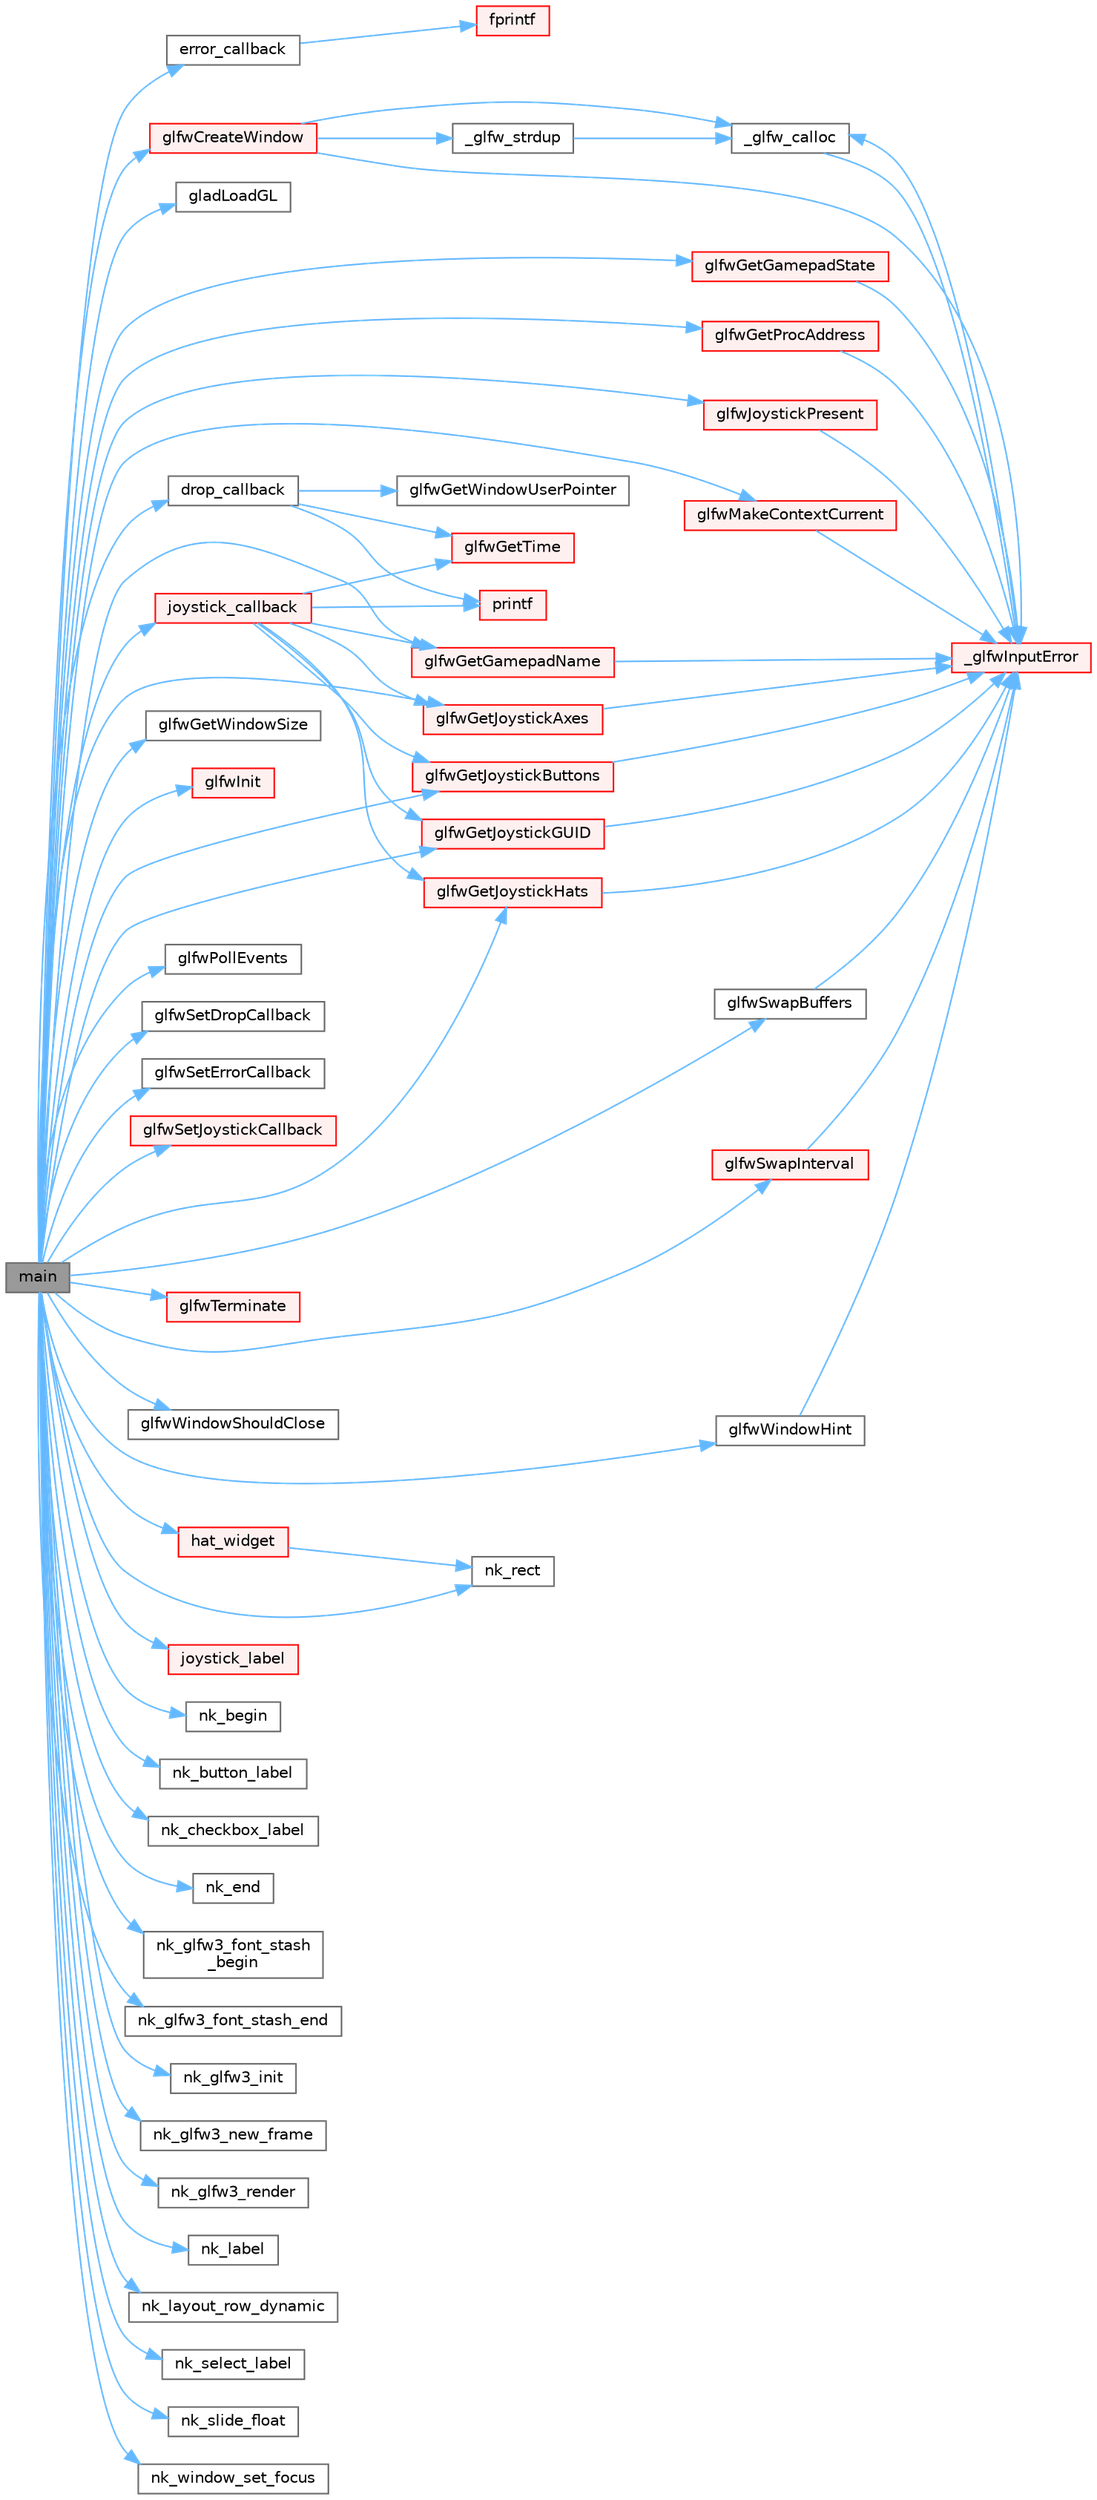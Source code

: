 digraph "main"
{
 // LATEX_PDF_SIZE
  bgcolor="transparent";
  edge [fontname=Helvetica,fontsize=10,labelfontname=Helvetica,labelfontsize=10];
  node [fontname=Helvetica,fontsize=10,shape=box,height=0.2,width=0.4];
  rankdir="LR";
  Node1 [id="Node000001",label="main",height=0.2,width=0.4,color="gray40", fillcolor="grey60", style="filled", fontcolor="black",tooltip=" "];
  Node1 -> Node2 [id="edge1_Node000001_Node000002",color="steelblue1",style="solid",tooltip=" "];
  Node2 [id="Node000002",label="drop_callback",height=0.2,width=0.4,color="grey40", fillcolor="white", style="filled",URL="$events_8c.html#a0cd16c0b6c8293a259a51841ee800c70",tooltip=" "];
  Node2 -> Node3 [id="edge2_Node000002_Node000003",color="steelblue1",style="solid",tooltip=" "];
  Node3 [id="Node000003",label="glfwGetTime",height=0.2,width=0.4,color="red", fillcolor="#FFF0F0", style="filled",URL="$group__input.html#ga03d4a1039b8662c71eeb40beea8cb622",tooltip="Returns the GLFW time."];
  Node2 -> Node6 [id="edge3_Node000002_Node000006",color="steelblue1",style="solid",tooltip=" "];
  Node6 [id="Node000006",label="glfwGetWindowUserPointer",height=0.2,width=0.4,color="grey40", fillcolor="white", style="filled",URL="$group__window.html#gad07c1ae8809c4f47e55ad8cc3f60e794",tooltip="Returns the user pointer of the specified window."];
  Node2 -> Node7 [id="edge4_Node000002_Node000007",color="steelblue1",style="solid",tooltip=" "];
  Node7 [id="Node000007",label="printf",height=0.2,width=0.4,color="red", fillcolor="#FFF0F0", style="filled",URL="$printf_8h.html#aee3ed3a831f25f07e7be3919fff2203a",tooltip=" "];
  Node1 -> Node39 [id="edge5_Node000001_Node000039",color="steelblue1",style="solid",tooltip=" "];
  Node39 [id="Node000039",label="error_callback",height=0.2,width=0.4,color="grey40", fillcolor="white", style="filled",URL="$heightmap_8c.html#a6e6d1771a9242858811be0a3569838fa",tooltip=" "];
  Node39 -> Node40 [id="edge6_Node000039_Node000040",color="steelblue1",style="solid",tooltip=" "];
  Node40 [id="Node000040",label="fprintf",height=0.2,width=0.4,color="red", fillcolor="#FFF0F0", style="filled",URL="$printf_8h.html#a9f315126362cae9675de1642105e631e",tooltip=" "];
  Node1 -> Node42 [id="edge7_Node000001_Node000042",color="steelblue1",style="solid",tooltip=" "];
  Node42 [id="Node000042",label="gladLoadGL",height=0.2,width=0.4,color="grey40", fillcolor="white", style="filled",URL="$gl_8h.html#a7994567e82772589f6e507f74300bac0",tooltip=" "];
  Node1 -> Node43 [id="edge8_Node000001_Node000043",color="steelblue1",style="solid",tooltip=" "];
  Node43 [id="Node000043",label="glfwCreateWindow",height=0.2,width=0.4,color="red", fillcolor="#FFF0F0", style="filled",URL="$group__window.html#gaaccd00fafe81e2db94e8cdf55721e055",tooltip="Creates a window and its associated context."];
  Node43 -> Node44 [id="edge9_Node000043_Node000044",color="steelblue1",style="solid",tooltip=" "];
  Node44 [id="Node000044",label="_glfw_calloc",height=0.2,width=0.4,color="grey40", fillcolor="white", style="filled",URL="$glfw_2src_2init_8c.html#a88a6e01ef5c1245a6d2a5e62b02e5678",tooltip=" "];
  Node44 -> Node45 [id="edge10_Node000044_Node000045",color="steelblue1",style="solid",tooltip=" "];
  Node45 [id="Node000045",label="_glfwInputError",height=0.2,width=0.4,color="red", fillcolor="#FFF0F0", style="filled",URL="$glfw_2src_2init_8c.html#a3287b282ec57a4a89127ae51f49f10f5",tooltip=" "];
  Node45 -> Node44 [id="edge11_Node000045_Node000044",color="steelblue1",style="solid",tooltip=" "];
  Node43 -> Node50 [id="edge12_Node000043_Node000050",color="steelblue1",style="solid",tooltip=" "];
  Node50 [id="Node000050",label="_glfw_strdup",height=0.2,width=0.4,color="grey40", fillcolor="white", style="filled",URL="$glfw_2src_2init_8c.html#af725e1f466a710a1fc590ff3726f1151",tooltip=" "];
  Node50 -> Node44 [id="edge13_Node000050_Node000044",color="steelblue1",style="solid",tooltip=" "];
  Node43 -> Node45 [id="edge14_Node000043_Node000045",color="steelblue1",style="solid",tooltip=" "];
  Node1 -> Node55 [id="edge15_Node000001_Node000055",color="steelblue1",style="solid",tooltip=" "];
  Node55 [id="Node000055",label="glfwGetGamepadName",height=0.2,width=0.4,color="red", fillcolor="#FFF0F0", style="filled",URL="$group__input.html#gab7a03c6ca8aa55a52b750d862d106ffe",tooltip="Returns the human-readable gamepad name for the specified joystick."];
  Node55 -> Node45 [id="edge16_Node000055_Node000045",color="steelblue1",style="solid",tooltip=" "];
  Node1 -> Node57 [id="edge17_Node000001_Node000057",color="steelblue1",style="solid",tooltip=" "];
  Node57 [id="Node000057",label="glfwGetGamepadState",height=0.2,width=0.4,color="red", fillcolor="#FFF0F0", style="filled",URL="$group__input.html#ga6e138d3b0761546f5a12546f367501d6",tooltip="Retrieves the state of the specified joystick remapped as a gamepad."];
  Node57 -> Node45 [id="edge18_Node000057_Node000045",color="steelblue1",style="solid",tooltip=" "];
  Node1 -> Node58 [id="edge19_Node000001_Node000058",color="steelblue1",style="solid",tooltip=" "];
  Node58 [id="Node000058",label="glfwGetJoystickAxes",height=0.2,width=0.4,color="red", fillcolor="#FFF0F0", style="filled",URL="$group__input.html#gacd46b9f8d9d12dc50e45d7fe0ad32b23",tooltip="Returns the values of all axes of the specified joystick."];
  Node58 -> Node45 [id="edge20_Node000058_Node000045",color="steelblue1",style="solid",tooltip=" "];
  Node1 -> Node59 [id="edge21_Node000001_Node000059",color="steelblue1",style="solid",tooltip=" "];
  Node59 [id="Node000059",label="glfwGetJoystickButtons",height=0.2,width=0.4,color="red", fillcolor="#FFF0F0", style="filled",URL="$group__input.html#ga91cdcb462a3e17c647a55496eff7d0ee",tooltip="Returns the state of all buttons of the specified joystick."];
  Node59 -> Node45 [id="edge22_Node000059_Node000045",color="steelblue1",style="solid",tooltip=" "];
  Node1 -> Node60 [id="edge23_Node000001_Node000060",color="steelblue1",style="solid",tooltip=" "];
  Node60 [id="Node000060",label="glfwGetJoystickGUID",height=0.2,width=0.4,color="red", fillcolor="#FFF0F0", style="filled",URL="$group__input.html#ga2c6a8b6e27cb8a8be7a0d020d9fd051c",tooltip="Returns the SDL compatible GUID of the specified joystick."];
  Node60 -> Node45 [id="edge24_Node000060_Node000045",color="steelblue1",style="solid",tooltip=" "];
  Node1 -> Node61 [id="edge25_Node000001_Node000061",color="steelblue1",style="solid",tooltip=" "];
  Node61 [id="Node000061",label="glfwGetJoystickHats",height=0.2,width=0.4,color="red", fillcolor="#FFF0F0", style="filled",URL="$group__input.html#gaf0f00897c4d010af7bd1aea1f6193e6f",tooltip="Returns the state of all hats of the specified joystick."];
  Node61 -> Node45 [id="edge26_Node000061_Node000045",color="steelblue1",style="solid",tooltip=" "];
  Node1 -> Node62 [id="edge27_Node000001_Node000062",color="steelblue1",style="solid",tooltip=" "];
  Node62 [id="Node000062",label="glfwGetProcAddress",height=0.2,width=0.4,color="red", fillcolor="#FFF0F0", style="filled",URL="$group__context.html#ga0e8af175218929615c16e74938c10f2a",tooltip="Returns the address of the specified function for the current context."];
  Node62 -> Node45 [id="edge28_Node000062_Node000045",color="steelblue1",style="solid",tooltip=" "];
  Node1 -> Node63 [id="edge29_Node000001_Node000063",color="steelblue1",style="solid",tooltip=" "];
  Node63 [id="Node000063",label="glfwGetWindowSize",height=0.2,width=0.4,color="grey40", fillcolor="white", style="filled",URL="$group__window.html#ga7feb769ebb3f3d21579b5a3fb07be76e",tooltip="Retrieves the size of the content area of the specified window."];
  Node1 -> Node64 [id="edge30_Node000001_Node000064",color="steelblue1",style="solid",tooltip=" "];
  Node64 [id="Node000064",label="glfwInit",height=0.2,width=0.4,color="red", fillcolor="#FFF0F0", style="filled",URL="$group__init.html#gab41771f0215a2e0afb4cf1cf98082d40",tooltip="Initializes the GLFW library."];
  Node1 -> Node212 [id="edge31_Node000001_Node000212",color="steelblue1",style="solid",tooltip=" "];
  Node212 [id="Node000212",label="glfwJoystickPresent",height=0.2,width=0.4,color="red", fillcolor="#FFF0F0", style="filled",URL="$group__input.html#gacb1b7dfd79df673d48814c06fc436eff",tooltip="Returns whether the specified joystick is present."];
  Node212 -> Node45 [id="edge32_Node000212_Node000045",color="steelblue1",style="solid",tooltip=" "];
  Node1 -> Node54 [id="edge33_Node000001_Node000054",color="steelblue1",style="solid",tooltip=" "];
  Node54 [id="Node000054",label="glfwMakeContextCurrent",height=0.2,width=0.4,color="red", fillcolor="#FFF0F0", style="filled",URL="$group__context.html#gafd76c93e15ec8b0b90506a9936a46185",tooltip="Makes the context of the specified window current for the calling thread."];
  Node54 -> Node45 [id="edge34_Node000054_Node000045",color="steelblue1",style="solid",tooltip=" "];
  Node1 -> Node213 [id="edge35_Node000001_Node000213",color="steelblue1",style="solid",tooltip=" "];
  Node213 [id="Node000213",label="glfwPollEvents",height=0.2,width=0.4,color="grey40", fillcolor="white", style="filled",URL="$group__window.html#ga872d16e4c77f58c0436f356255920cfc",tooltip="Processes all pending events."];
  Node1 -> Node214 [id="edge36_Node000001_Node000214",color="steelblue1",style="solid",tooltip=" "];
  Node214 [id="Node000214",label="glfwSetDropCallback",height=0.2,width=0.4,color="grey40", fillcolor="white", style="filled",URL="$group__input.html#ga8bab819b7b0ef9bc1a38e58c577c1d13",tooltip="Sets the path drop callback."];
  Node1 -> Node215 [id="edge37_Node000001_Node000215",color="steelblue1",style="solid",tooltip=" "];
  Node215 [id="Node000215",label="glfwSetErrorCallback",height=0.2,width=0.4,color="grey40", fillcolor="white", style="filled",URL="$group__init.html#ga746e2757d069eaea423349aca6ae097a",tooltip="Sets the error callback."];
  Node1 -> Node216 [id="edge38_Node000001_Node000216",color="steelblue1",style="solid",tooltip=" "];
  Node216 [id="Node000216",label="glfwSetJoystickCallback",height=0.2,width=0.4,color="red", fillcolor="#FFF0F0", style="filled",URL="$group__input.html#gad90f60a4c0e04629928305b53e96154a",tooltip="Sets the joystick configuration callback."];
  Node1 -> Node217 [id="edge39_Node000001_Node000217",color="steelblue1",style="solid",tooltip=" "];
  Node217 [id="Node000217",label="glfwSwapBuffers",height=0.2,width=0.4,color="grey40", fillcolor="white", style="filled",URL="$group__window.html#gafb827800eedbfcbc97b1e5408df668d7",tooltip="Swaps the front and back buffers of the specified window."];
  Node217 -> Node45 [id="edge40_Node000217_Node000045",color="steelblue1",style="solid",tooltip=" "];
  Node1 -> Node218 [id="edge41_Node000001_Node000218",color="steelblue1",style="solid",tooltip=" "];
  Node218 [id="Node000218",label="glfwSwapInterval",height=0.2,width=0.4,color="red", fillcolor="#FFF0F0", style="filled",URL="$group__context.html#ga12a595c06947cec4967c6e1f14210a8a",tooltip="Sets the swap interval for the current context."];
  Node218 -> Node45 [id="edge42_Node000218_Node000045",color="steelblue1",style="solid",tooltip=" "];
  Node1 -> Node219 [id="edge43_Node000001_Node000219",color="steelblue1",style="solid",tooltip=" "];
  Node219 [id="Node000219",label="glfwTerminate",height=0.2,width=0.4,color="red", fillcolor="#FFF0F0", style="filled",URL="$group__init.html#gafd90e6fd4819ea9e22e5e739519a6504",tooltip="Terminates the GLFW library."];
  Node1 -> Node220 [id="edge44_Node000001_Node000220",color="steelblue1",style="solid",tooltip=" "];
  Node220 [id="Node000220",label="glfwWindowHint",height=0.2,width=0.4,color="grey40", fillcolor="white", style="filled",URL="$group__window.html#ga69c40728499720bef8a49aa925ea0efa",tooltip="Sets the specified window hint to the desired value."];
  Node220 -> Node45 [id="edge45_Node000220_Node000045",color="steelblue1",style="solid",tooltip=" "];
  Node1 -> Node221 [id="edge46_Node000001_Node000221",color="steelblue1",style="solid",tooltip=" "];
  Node221 [id="Node000221",label="glfwWindowShouldClose",height=0.2,width=0.4,color="grey40", fillcolor="white", style="filled",URL="$group__window.html#gaa6162f67dfa38b8beda2fea623649332",tooltip="Checks the close flag of the specified window."];
  Node1 -> Node222 [id="edge47_Node000001_Node000222",color="steelblue1",style="solid",tooltip=" "];
  Node222 [id="Node000222",label="hat_widget",height=0.2,width=0.4,color="red", fillcolor="#FFF0F0", style="filled",URL="$joysticks_8c.html#a03126792cf5cda3dca0171bd5e93358d",tooltip=" "];
  Node222 -> Node224 [id="edge48_Node000222_Node000224",color="steelblue1",style="solid",tooltip=" "];
  Node224 [id="Node000224",label="nk_rect",height=0.2,width=0.4,color="grey40", fillcolor="white", style="filled",URL="$nuklear_8h.html#aedba0cd2ec170c1f95f3396953982bc1",tooltip=" "];
  Node1 -> Node230 [id="edge49_Node000001_Node000230",color="steelblue1",style="solid",tooltip=" "];
  Node230 [id="Node000230",label="joystick_callback",height=0.2,width=0.4,color="red", fillcolor="#FFF0F0", style="filled",URL="$events_8c.html#ad31aac16932d0d65cb123ecf16a885f2",tooltip=" "];
  Node230 -> Node55 [id="edge50_Node000230_Node000055",color="steelblue1",style="solid",tooltip=" "];
  Node230 -> Node58 [id="edge51_Node000230_Node000058",color="steelblue1",style="solid",tooltip=" "];
  Node230 -> Node59 [id="edge52_Node000230_Node000059",color="steelblue1",style="solid",tooltip=" "];
  Node230 -> Node60 [id="edge53_Node000230_Node000060",color="steelblue1",style="solid",tooltip=" "];
  Node230 -> Node61 [id="edge54_Node000230_Node000061",color="steelblue1",style="solid",tooltip=" "];
  Node230 -> Node3 [id="edge55_Node000230_Node000003",color="steelblue1",style="solid",tooltip=" "];
  Node230 -> Node7 [id="edge56_Node000230_Node000007",color="steelblue1",style="solid",tooltip=" "];
  Node1 -> Node233 [id="edge57_Node000001_Node000233",color="steelblue1",style="solid",tooltip=" "];
  Node233 [id="Node000233",label="joystick_label",height=0.2,width=0.4,color="red", fillcolor="#FFF0F0", style="filled",URL="$joysticks_8c.html#ac7cc9af354572b433978572c08a4bb8d",tooltip=" "];
  Node1 -> Node234 [id="edge58_Node000001_Node000234",color="steelblue1",style="solid",tooltip=" "];
  Node234 [id="Node000234",label="nk_begin",height=0.2,width=0.4,color="grey40", fillcolor="white", style="filled",URL="$nuklear_8h.html#a321e62b21505a6329ab3fc5fda073dfb",tooltip=" "];
  Node1 -> Node235 [id="edge59_Node000001_Node000235",color="steelblue1",style="solid",tooltip=" "];
  Node235 [id="Node000235",label="nk_button_label",height=0.2,width=0.4,color="grey40", fillcolor="white", style="filled",URL="$nuklear_8h.html#aea4f6428017e2b92d5028d9448f1e050",tooltip=" "];
  Node1 -> Node236 [id="edge60_Node000001_Node000236",color="steelblue1",style="solid",tooltip=" "];
  Node236 [id="Node000236",label="nk_checkbox_label",height=0.2,width=0.4,color="grey40", fillcolor="white", style="filled",URL="$nuklear_8h.html#a59790990e5bc4dc513cab748448f68b4",tooltip=" "];
  Node1 -> Node237 [id="edge61_Node000001_Node000237",color="steelblue1",style="solid",tooltip=" "];
  Node237 [id="Node000237",label="nk_end",height=0.2,width=0.4,color="grey40", fillcolor="white", style="filled",URL="$nuklear_8h.html#ae0ade48c4c8df72456b9d97ab3d195e3",tooltip=" "];
  Node1 -> Node238 [id="edge62_Node000001_Node000238",color="steelblue1",style="solid",tooltip=" "];
  Node238 [id="Node000238",label="nk_glfw3_font_stash\l_begin",height=0.2,width=0.4,color="grey40", fillcolor="white", style="filled",URL="$nuklear__glfw__gl2_8h.html#a844fe26e5dec34926c9d451ebaac395b",tooltip=" "];
  Node1 -> Node239 [id="edge63_Node000001_Node000239",color="steelblue1",style="solid",tooltip=" "];
  Node239 [id="Node000239",label="nk_glfw3_font_stash_end",height=0.2,width=0.4,color="grey40", fillcolor="white", style="filled",URL="$nuklear__glfw__gl2_8h.html#ab57b568cd4096d4b3702284e742241c7",tooltip=" "];
  Node1 -> Node240 [id="edge64_Node000001_Node000240",color="steelblue1",style="solid",tooltip=" "];
  Node240 [id="Node000240",label="nk_glfw3_init",height=0.2,width=0.4,color="grey40", fillcolor="white", style="filled",URL="$nuklear__glfw__gl2_8h.html#ac5c1d9804bbf7ac039f3fca23b2fb684",tooltip=" "];
  Node1 -> Node241 [id="edge65_Node000001_Node000241",color="steelblue1",style="solid",tooltip=" "];
  Node241 [id="Node000241",label="nk_glfw3_new_frame",height=0.2,width=0.4,color="grey40", fillcolor="white", style="filled",URL="$nuklear__glfw__gl2_8h.html#a3209d00d9e620d9232a0c5865399a321",tooltip=" "];
  Node1 -> Node242 [id="edge66_Node000001_Node000242",color="steelblue1",style="solid",tooltip=" "];
  Node242 [id="Node000242",label="nk_glfw3_render",height=0.2,width=0.4,color="grey40", fillcolor="white", style="filled",URL="$nuklear__glfw__gl2_8h.html#a3832962c4af8db2b1d3d406e30c8eac3",tooltip=" "];
  Node1 -> Node243 [id="edge67_Node000001_Node000243",color="steelblue1",style="solid",tooltip=" "];
  Node243 [id="Node000243",label="nk_label",height=0.2,width=0.4,color="grey40", fillcolor="white", style="filled",URL="$nuklear_8h.html#a73291c38de9253ba3c7abf1fa85b6aef",tooltip=" "];
  Node1 -> Node244 [id="edge68_Node000001_Node000244",color="steelblue1",style="solid",tooltip=" "];
  Node244 [id="Node000244",label="nk_layout_row_dynamic",height=0.2,width=0.4,color="grey40", fillcolor="white", style="filled",URL="$nuklear_8h.html#a76e65dc775c0bd5efaa3c8f38f96823f",tooltip=" "];
  Node1 -> Node224 [id="edge69_Node000001_Node000224",color="steelblue1",style="solid",tooltip=" "];
  Node1 -> Node245 [id="edge70_Node000001_Node000245",color="steelblue1",style="solid",tooltip=" "];
  Node245 [id="Node000245",label="nk_select_label",height=0.2,width=0.4,color="grey40", fillcolor="white", style="filled",URL="$nuklear_8h.html#a1f5ee17e695694c5429f7f72b2f54305",tooltip=" "];
  Node1 -> Node246 [id="edge71_Node000001_Node000246",color="steelblue1",style="solid",tooltip=" "];
  Node246 [id="Node000246",label="nk_slide_float",height=0.2,width=0.4,color="grey40", fillcolor="white", style="filled",URL="$nuklear_8h.html#a6431e096f95838b2d3a39ac169b3eb23",tooltip=" "];
  Node1 -> Node247 [id="edge72_Node000001_Node000247",color="steelblue1",style="solid",tooltip=" "];
  Node247 [id="Node000247",label="nk_window_set_focus",height=0.2,width=0.4,color="grey40", fillcolor="white", style="filled",URL="$nuklear_8h.html#ad0b37ed91d7fa37e421b06d67ecd9592",tooltip=" "];
}
